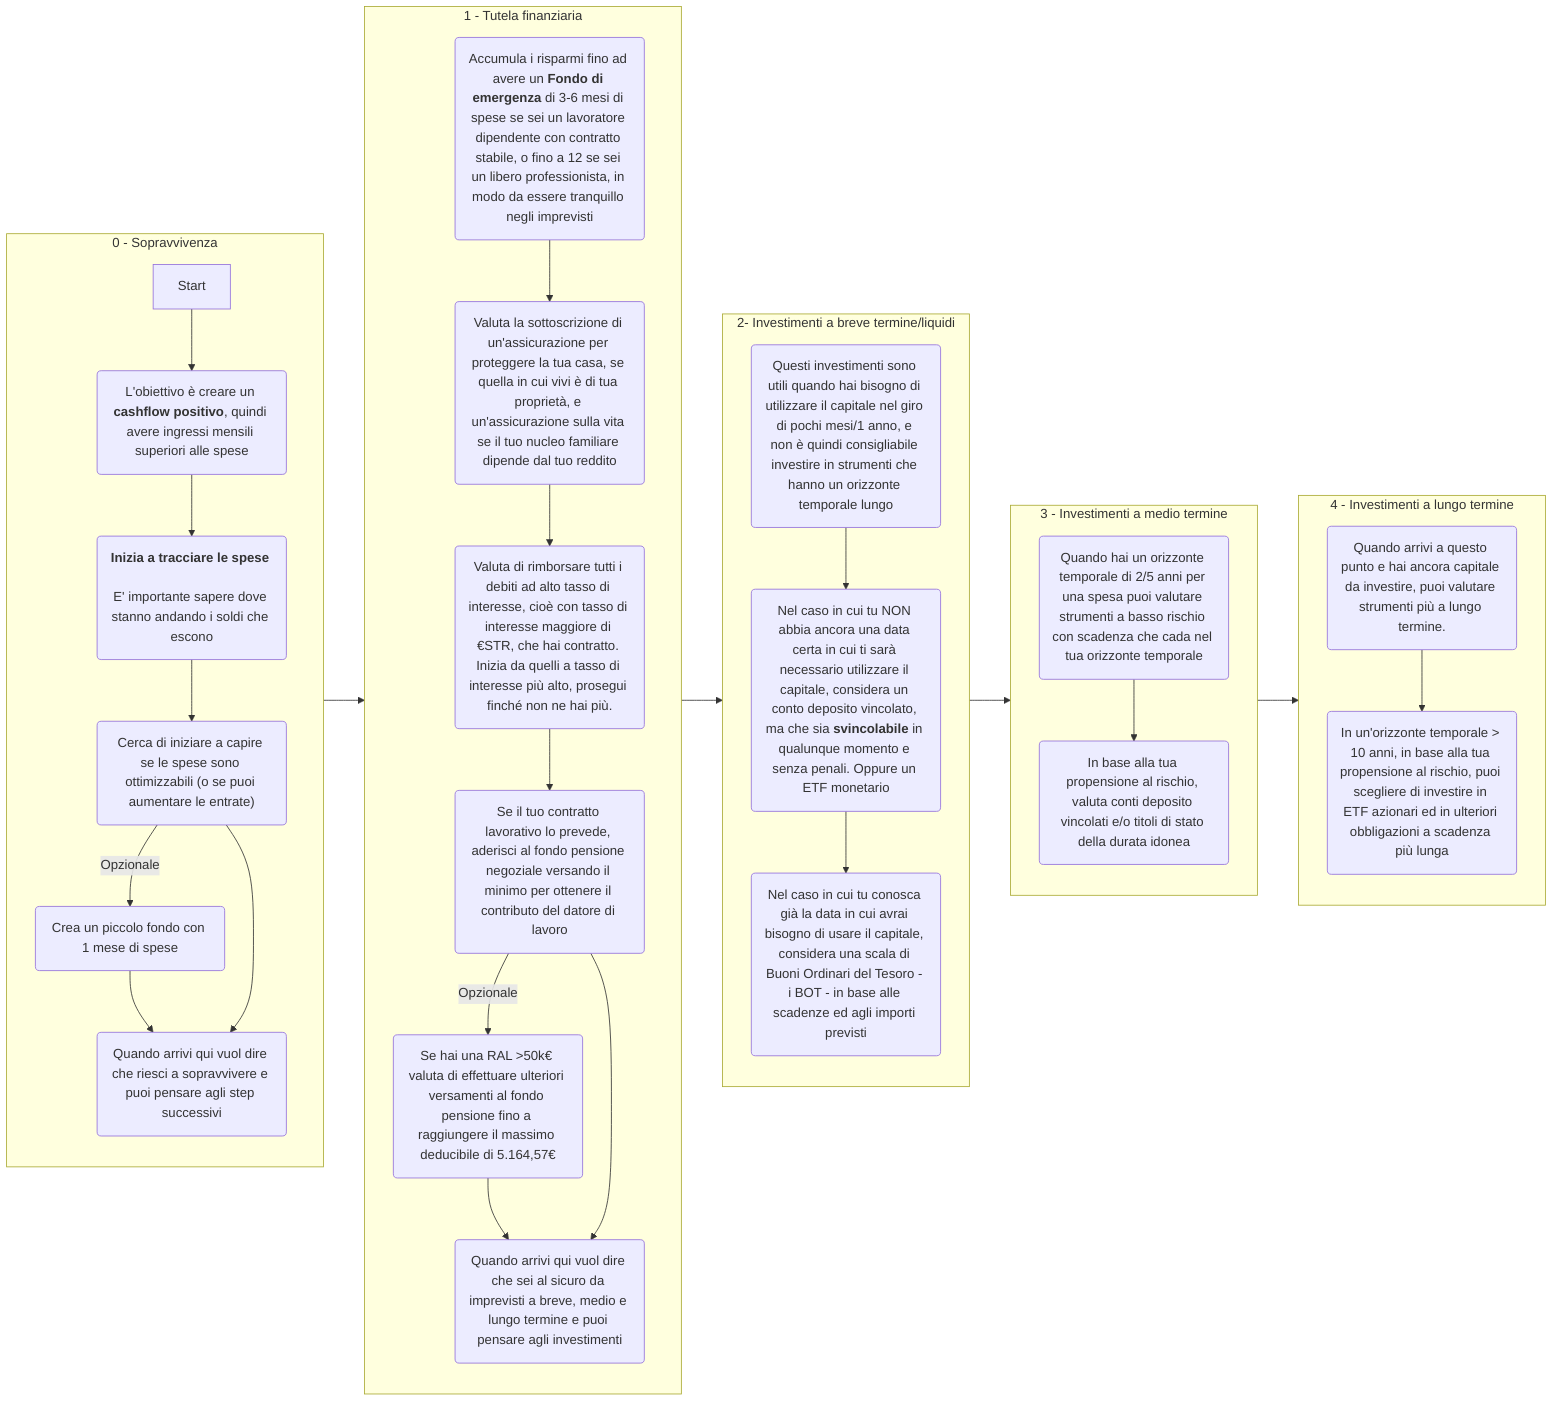 flowchart LR
    subgraph A[0 - Sopravvivenza]
    direction TB
    stepA1[Start]
    -->
    stepA2("`L'obiettivo è creare un **cashflow positivo**, quindi avere ingressi mensili superiori alle spese`")
    -->
    stepA3("`**Inizia a tracciare le spese** #13;#13;E' importante sapere dove stanno andando i soldi che escono`")
    -->
    stepA4("`Cerca di iniziare a capire se le spese sono ottimizzabili (o se puoi aumentare le entrate)`")
    -->
    |Opzionale| optA5("`Crea un piccolo fondo con 1 mese di spese`") --> stepA6
    stepA4-->stepA6
    stepA6("`Quando arrivi qui vuol dire che riesci a sopravvivere e puoi pensare agli step successivi`")
    end

    subgraph B[1 - Tutela finanziaria]
    direction TB
    stepB1("`Accumula i risparmi fino ad avere un **Fondo di emergenza** di 3-6 mesi di spese se sei un lavoratore dipendente con contratto stabile, o fino a 12 se sei un libero professionista, in modo da essere tranquillo negli imprevisti`")
    -->
    stepB2("`Valuta la sottoscrizione di un'assicurazione per proteggere la tua casa, se quella in cui vivi è di tua proprietà, e un'assicurazione sulla vita se il tuo nucleo familiare dipende dal tuo reddito`")
    -->
    stepB3("`Valuta di rimborsare tutti i debiti ad alto tasso di interesse, cioè con tasso di interesse maggiore di €STR, che hai contratto. Inizia da quelli a tasso di interesse più alto, prosegui finché non ne hai più.`")
    -->
    stepB4("`Se il tuo contratto lavorativo lo prevede, aderisci al fondo pensione negoziale versando il minimo per ottenere il contributo del datore di lavoro`")
    -->
    |Opzionale| optB5("`Se hai una RAL >50k€ valuta di effettuare ulteriori versamenti al fondo pensione fino a raggiungere il massimo deducibile di 5.164,57€  `")
    -->
    stepB6("`Quando arrivi qui vuol dire che sei al sicuro da imprevisti a breve, medio e lungo termine e puoi pensare agli investimenti`")
    stepB4-->stepB6
    end

    subgraph C[2- Investimenti a breve termine/liquidi]
    direction TB
    stepC1("`Questi investimenti sono utili quando hai bisogno di utilizzare il capitale nel giro di pochi mesi/1 anno, e non è quindi consigliabile investire in strumenti che hanno un orizzonte temporale lungo`")
    -->
    stepC2("`Nel caso in cui tu NON abbia ancora una data certa in cui ti sarà necessario utilizzare il capitale, considera un conto deposito vincolato, ma che sia **svincolabile** in qualunque momento e senza penali. Oppure un ETF monetario`")
    -->
    stepC3("`Nel caso in cui tu conosca già la data in cui avrai bisogno di usare il capitale, considera una scala di Buoni Ordinari del Tesoro - i BOT - in base alle scadenze ed agli importi previsti`")
    end

    subgraph D[3 - Investimenti a medio termine]
    direction TB
    stepD1("`Quando hai un orizzonte temporale di 2/5 anni per una spesa puoi valutare strumenti a basso rischio con scadenza che cada nel tua orizzonte temporale`")
    -->
    stepD2("`In base alla tua propensione al rischio, valuta conti deposito vincolati e/o titoli di stato della durata idonea`")
    end

    subgraph E[4 - Investimenti a lungo termine]
    direction TB
    stepE1("`Quando arrivi a questo punto e hai ancora capitale da investire, puoi valutare strumenti più a lungo termine.`")
    -->
    stepEd("`In un'orizzonte temporale > 10 anni, in base alla tua propensione al rischio, puoi scegliere di investire in ETF azionari ed in ulteriori obbligazioni a scadenza più lunga`")
    end    

    A-->B
    B-->C
    C-->D
    D-->E